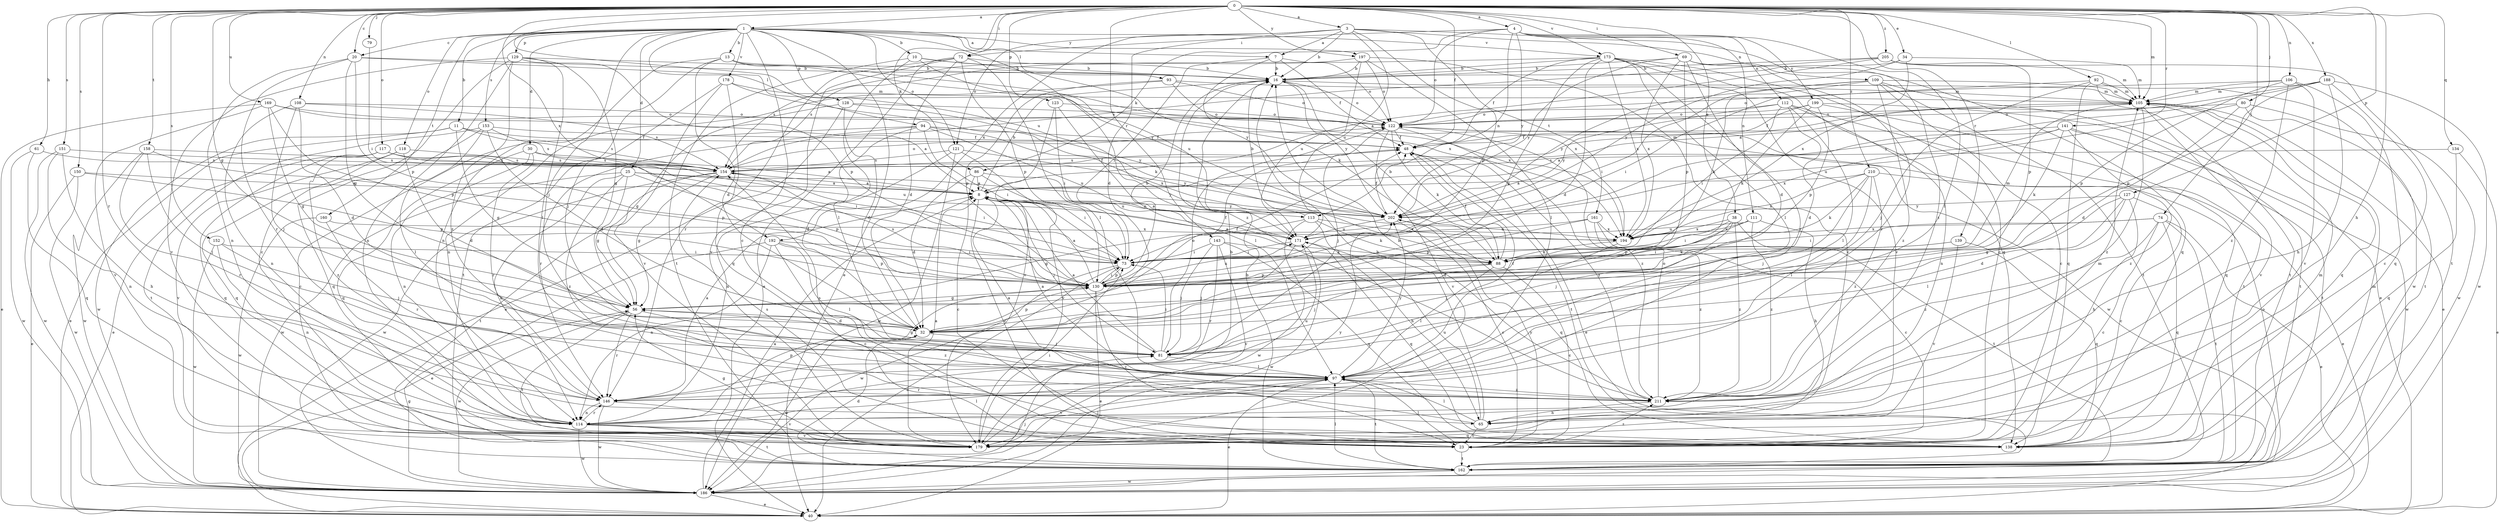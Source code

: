 strict digraph  {
0;
1;
3;
4;
7;
8;
10;
11;
13;
16;
20;
23;
25;
30;
32;
34;
38;
40;
48;
56;
61;
65;
69;
72;
73;
74;
79;
80;
81;
86;
88;
92;
93;
94;
97;
105;
106;
108;
109;
111;
112;
113;
114;
117;
118;
121;
122;
123;
127;
128;
129;
130;
134;
138;
139;
141;
143;
146;
150;
151;
152;
153;
154;
158;
160;
161;
162;
169;
171;
173;
178;
179;
186;
188;
192;
194;
197;
199;
202;
205;
210;
211;
0 -> 1  [label=a];
0 -> 3  [label=a];
0 -> 4  [label=a];
0 -> 20  [label=c];
0 -> 34  [label=e];
0 -> 38  [label=e];
0 -> 48  [label=f];
0 -> 56  [label=g];
0 -> 61  [label=h];
0 -> 65  [label=h];
0 -> 69  [label=i];
0 -> 72  [label=i];
0 -> 74  [label=j];
0 -> 79  [label=j];
0 -> 80  [label=j];
0 -> 86  [label=k];
0 -> 92  [label=l];
0 -> 105  [label=m];
0 -> 106  [label=n];
0 -> 108  [label=n];
0 -> 117  [label=o];
0 -> 123  [label=p];
0 -> 127  [label=p];
0 -> 134  [label=q];
0 -> 139  [label=r];
0 -> 141  [label=r];
0 -> 143  [label=r];
0 -> 146  [label=r];
0 -> 150  [label=s];
0 -> 151  [label=s];
0 -> 152  [label=s];
0 -> 158  [label=t];
0 -> 169  [label=u];
0 -> 171  [label=u];
0 -> 173  [label=v];
0 -> 188  [label=x];
0 -> 192  [label=x];
0 -> 197  [label=y];
0 -> 205  [label=z];
0 -> 210  [label=z];
1 -> 7  [label=a];
1 -> 10  [label=b];
1 -> 11  [label=b];
1 -> 13  [label=b];
1 -> 20  [label=c];
1 -> 23  [label=c];
1 -> 25  [label=d];
1 -> 30  [label=d];
1 -> 40  [label=e];
1 -> 81  [label=j];
1 -> 93  [label=l];
1 -> 94  [label=l];
1 -> 118  [label=o];
1 -> 121  [label=o];
1 -> 128  [label=p];
1 -> 129  [label=p];
1 -> 153  [label=s];
1 -> 160  [label=t];
1 -> 173  [label=v];
1 -> 178  [label=v];
1 -> 197  [label=y];
1 -> 211  [label=z];
3 -> 7  [label=a];
3 -> 16  [label=b];
3 -> 32  [label=d];
3 -> 109  [label=n];
3 -> 121  [label=o];
3 -> 130  [label=p];
3 -> 161  [label=t];
3 -> 171  [label=u];
3 -> 192  [label=x];
3 -> 211  [label=z];
4 -> 72  [label=i];
4 -> 86  [label=k];
4 -> 97  [label=l];
4 -> 111  [label=n];
4 -> 112  [label=n];
4 -> 113  [label=n];
4 -> 122  [label=o];
4 -> 199  [label=y];
4 -> 202  [label=y];
7 -> 16  [label=b];
7 -> 48  [label=f];
7 -> 73  [label=i];
7 -> 88  [label=k];
7 -> 122  [label=o];
8 -> 16  [label=b];
8 -> 23  [label=c];
8 -> 81  [label=j];
8 -> 113  [label=n];
8 -> 202  [label=y];
10 -> 16  [label=b];
10 -> 97  [label=l];
10 -> 162  [label=t];
10 -> 171  [label=u];
10 -> 202  [label=y];
11 -> 40  [label=e];
11 -> 48  [label=f];
11 -> 56  [label=g];
11 -> 154  [label=s];
11 -> 186  [label=w];
13 -> 16  [label=b];
13 -> 32  [label=d];
13 -> 81  [label=j];
13 -> 114  [label=n];
13 -> 194  [label=x];
13 -> 202  [label=y];
16 -> 105  [label=m];
16 -> 122  [label=o];
16 -> 202  [label=y];
20 -> 16  [label=b];
20 -> 56  [label=g];
20 -> 114  [label=n];
20 -> 130  [label=p];
20 -> 146  [label=r];
20 -> 194  [label=x];
23 -> 97  [label=l];
23 -> 154  [label=s];
23 -> 162  [label=t];
23 -> 202  [label=y];
23 -> 211  [label=z];
25 -> 8  [label=a];
25 -> 56  [label=g];
25 -> 114  [label=n];
25 -> 130  [label=p];
25 -> 186  [label=w];
25 -> 202  [label=y];
25 -> 211  [label=z];
30 -> 8  [label=a];
30 -> 114  [label=n];
30 -> 138  [label=q];
30 -> 146  [label=r];
30 -> 154  [label=s];
32 -> 81  [label=j];
32 -> 130  [label=p];
32 -> 186  [label=w];
34 -> 16  [label=b];
34 -> 105  [label=m];
34 -> 194  [label=x];
34 -> 202  [label=y];
38 -> 32  [label=d];
38 -> 73  [label=i];
38 -> 81  [label=j];
38 -> 162  [label=t];
38 -> 194  [label=x];
38 -> 211  [label=z];
48 -> 40  [label=e];
48 -> 154  [label=s];
48 -> 162  [label=t];
48 -> 211  [label=z];
56 -> 32  [label=d];
56 -> 48  [label=f];
56 -> 146  [label=r];
56 -> 162  [label=t];
56 -> 186  [label=w];
56 -> 211  [label=z];
61 -> 138  [label=q];
61 -> 154  [label=s];
61 -> 186  [label=w];
65 -> 16  [label=b];
65 -> 23  [label=c];
65 -> 97  [label=l];
65 -> 154  [label=s];
65 -> 171  [label=u];
69 -> 16  [label=b];
69 -> 32  [label=d];
69 -> 130  [label=p];
69 -> 138  [label=q];
69 -> 146  [label=r];
69 -> 194  [label=x];
69 -> 202  [label=y];
72 -> 16  [label=b];
72 -> 32  [label=d];
72 -> 40  [label=e];
72 -> 97  [label=l];
72 -> 130  [label=p];
72 -> 146  [label=r];
72 -> 179  [label=v];
73 -> 40  [label=e];
73 -> 130  [label=p];
73 -> 186  [label=w];
74 -> 23  [label=c];
74 -> 40  [label=e];
74 -> 73  [label=i];
74 -> 138  [label=q];
74 -> 162  [label=t];
74 -> 194  [label=x];
74 -> 211  [label=z];
79 -> 73  [label=i];
80 -> 32  [label=d];
80 -> 122  [label=o];
80 -> 162  [label=t];
80 -> 171  [label=u];
80 -> 186  [label=w];
81 -> 8  [label=a];
81 -> 56  [label=g];
81 -> 73  [label=i];
81 -> 97  [label=l];
81 -> 122  [label=o];
86 -> 8  [label=a];
86 -> 23  [label=c];
86 -> 32  [label=d];
86 -> 73  [label=i];
86 -> 171  [label=u];
88 -> 8  [label=a];
88 -> 16  [label=b];
88 -> 23  [label=c];
88 -> 48  [label=f];
88 -> 81  [label=j];
88 -> 97  [label=l];
88 -> 105  [label=m];
88 -> 130  [label=p];
92 -> 73  [label=i];
92 -> 81  [label=j];
92 -> 105  [label=m];
92 -> 138  [label=q];
92 -> 162  [label=t];
92 -> 186  [label=w];
93 -> 105  [label=m];
93 -> 114  [label=n];
93 -> 122  [label=o];
93 -> 130  [label=p];
93 -> 194  [label=x];
94 -> 23  [label=c];
94 -> 32  [label=d];
94 -> 48  [label=f];
94 -> 73  [label=i];
94 -> 146  [label=r];
94 -> 171  [label=u];
94 -> 194  [label=x];
97 -> 8  [label=a];
97 -> 40  [label=e];
97 -> 48  [label=f];
97 -> 146  [label=r];
97 -> 162  [label=t];
97 -> 179  [label=v];
97 -> 202  [label=y];
97 -> 211  [label=z];
105 -> 40  [label=e];
105 -> 122  [label=o];
105 -> 138  [label=q];
105 -> 179  [label=v];
105 -> 211  [label=z];
106 -> 105  [label=m];
106 -> 122  [label=o];
106 -> 130  [label=p];
106 -> 138  [label=q];
106 -> 179  [label=v];
106 -> 211  [label=z];
108 -> 32  [label=d];
108 -> 81  [label=j];
108 -> 114  [label=n];
108 -> 122  [label=o];
108 -> 154  [label=s];
109 -> 23  [label=c];
109 -> 40  [label=e];
109 -> 73  [label=i];
109 -> 88  [label=k];
109 -> 105  [label=m];
109 -> 162  [label=t];
109 -> 202  [label=y];
109 -> 211  [label=z];
111 -> 65  [label=h];
111 -> 130  [label=p];
111 -> 171  [label=u];
111 -> 194  [label=x];
111 -> 211  [label=z];
112 -> 32  [label=d];
112 -> 73  [label=i];
112 -> 97  [label=l];
112 -> 114  [label=n];
112 -> 122  [label=o];
112 -> 162  [label=t];
112 -> 202  [label=y];
113 -> 16  [label=b];
113 -> 56  [label=g];
113 -> 65  [label=h];
113 -> 88  [label=k];
113 -> 186  [label=w];
113 -> 194  [label=x];
114 -> 16  [label=b];
114 -> 97  [label=l];
114 -> 105  [label=m];
114 -> 130  [label=p];
114 -> 138  [label=q];
114 -> 146  [label=r];
114 -> 162  [label=t];
114 -> 179  [label=v];
114 -> 186  [label=w];
117 -> 40  [label=e];
117 -> 73  [label=i];
117 -> 138  [label=q];
117 -> 154  [label=s];
117 -> 171  [label=u];
117 -> 211  [label=z];
118 -> 32  [label=d];
118 -> 138  [label=q];
118 -> 154  [label=s];
118 -> 179  [label=v];
121 -> 114  [label=n];
121 -> 154  [label=s];
121 -> 179  [label=v];
121 -> 186  [label=w];
121 -> 202  [label=y];
122 -> 48  [label=f];
122 -> 81  [label=j];
122 -> 88  [label=k];
122 -> 179  [label=v];
122 -> 186  [label=w];
122 -> 211  [label=z];
123 -> 73  [label=i];
123 -> 97  [label=l];
123 -> 122  [label=o];
123 -> 179  [label=v];
127 -> 23  [label=c];
127 -> 32  [label=d];
127 -> 56  [label=g];
127 -> 65  [label=h];
127 -> 97  [label=l];
127 -> 202  [label=y];
128 -> 32  [label=d];
128 -> 40  [label=e];
128 -> 56  [label=g];
128 -> 122  [label=o];
128 -> 202  [label=y];
129 -> 16  [label=b];
129 -> 23  [label=c];
129 -> 56  [label=g];
129 -> 97  [label=l];
129 -> 114  [label=n];
129 -> 130  [label=p];
129 -> 179  [label=v];
129 -> 211  [label=z];
130 -> 8  [label=a];
130 -> 16  [label=b];
130 -> 23  [label=c];
130 -> 40  [label=e];
130 -> 48  [label=f];
130 -> 56  [label=g];
130 -> 73  [label=i];
130 -> 154  [label=s];
130 -> 171  [label=u];
134 -> 40  [label=e];
134 -> 138  [label=q];
134 -> 154  [label=s];
138 -> 105  [label=m];
139 -> 73  [label=i];
139 -> 88  [label=k];
139 -> 138  [label=q];
139 -> 179  [label=v];
141 -> 8  [label=a];
141 -> 48  [label=f];
141 -> 88  [label=k];
141 -> 162  [label=t];
141 -> 186  [label=w];
141 -> 194  [label=x];
141 -> 211  [label=z];
143 -> 73  [label=i];
143 -> 81  [label=j];
143 -> 88  [label=k];
143 -> 138  [label=q];
143 -> 146  [label=r];
143 -> 179  [label=v];
146 -> 8  [label=a];
146 -> 114  [label=n];
146 -> 171  [label=u];
146 -> 179  [label=v];
146 -> 186  [label=w];
150 -> 8  [label=a];
150 -> 40  [label=e];
150 -> 130  [label=p];
150 -> 186  [label=w];
151 -> 65  [label=h];
151 -> 114  [label=n];
151 -> 154  [label=s];
151 -> 186  [label=w];
152 -> 73  [label=i];
152 -> 81  [label=j];
152 -> 114  [label=n];
152 -> 186  [label=w];
153 -> 32  [label=d];
153 -> 48  [label=f];
153 -> 97  [label=l];
153 -> 138  [label=q];
153 -> 154  [label=s];
153 -> 162  [label=t];
154 -> 8  [label=a];
154 -> 48  [label=f];
154 -> 56  [label=g];
154 -> 73  [label=i];
154 -> 105  [label=m];
154 -> 122  [label=o];
154 -> 162  [label=t];
154 -> 186  [label=w];
158 -> 81  [label=j];
158 -> 130  [label=p];
158 -> 146  [label=r];
158 -> 154  [label=s];
158 -> 186  [label=w];
160 -> 146  [label=r];
160 -> 186  [label=w];
160 -> 194  [label=x];
161 -> 23  [label=c];
161 -> 130  [label=p];
161 -> 171  [label=u];
161 -> 194  [label=x];
161 -> 211  [label=z];
162 -> 16  [label=b];
162 -> 32  [label=d];
162 -> 97  [label=l];
162 -> 105  [label=m];
162 -> 186  [label=w];
169 -> 8  [label=a];
169 -> 40  [label=e];
169 -> 56  [label=g];
169 -> 122  [label=o];
169 -> 130  [label=p];
169 -> 179  [label=v];
171 -> 73  [label=i];
171 -> 81  [label=j];
171 -> 138  [label=q];
171 -> 186  [label=w];
173 -> 16  [label=b];
173 -> 23  [label=c];
173 -> 32  [label=d];
173 -> 48  [label=f];
173 -> 56  [label=g];
173 -> 97  [label=l];
173 -> 138  [label=q];
173 -> 146  [label=r];
173 -> 154  [label=s];
173 -> 179  [label=v];
173 -> 194  [label=x];
178 -> 88  [label=k];
178 -> 105  [label=m];
178 -> 138  [label=q];
178 -> 162  [label=t];
178 -> 179  [label=v];
179 -> 8  [label=a];
179 -> 56  [label=g];
179 -> 73  [label=i];
179 -> 97  [label=l];
179 -> 202  [label=y];
186 -> 8  [label=a];
186 -> 40  [label=e];
186 -> 56  [label=g];
186 -> 81  [label=j];
186 -> 122  [label=o];
188 -> 8  [label=a];
188 -> 23  [label=c];
188 -> 65  [label=h];
188 -> 105  [label=m];
188 -> 130  [label=p];
188 -> 186  [label=w];
188 -> 202  [label=y];
192 -> 23  [label=c];
192 -> 40  [label=e];
192 -> 73  [label=i];
192 -> 97  [label=l];
192 -> 114  [label=n];
192 -> 130  [label=p];
194 -> 81  [label=j];
194 -> 88  [label=k];
197 -> 16  [label=b];
197 -> 97  [label=l];
197 -> 122  [label=o];
197 -> 154  [label=s];
197 -> 171  [label=u];
197 -> 179  [label=v];
199 -> 48  [label=f];
199 -> 88  [label=k];
199 -> 122  [label=o];
199 -> 130  [label=p];
199 -> 138  [label=q];
199 -> 162  [label=t];
202 -> 8  [label=a];
202 -> 23  [label=c];
202 -> 48  [label=f];
202 -> 138  [label=q];
202 -> 171  [label=u];
205 -> 8  [label=a];
205 -> 16  [label=b];
205 -> 105  [label=m];
205 -> 130  [label=p];
205 -> 154  [label=s];
205 -> 162  [label=t];
210 -> 8  [label=a];
210 -> 40  [label=e];
210 -> 81  [label=j];
210 -> 88  [label=k];
210 -> 97  [label=l];
210 -> 194  [label=x];
210 -> 211  [label=z];
211 -> 8  [label=a];
211 -> 16  [label=b];
211 -> 65  [label=h];
211 -> 122  [label=o];
}

